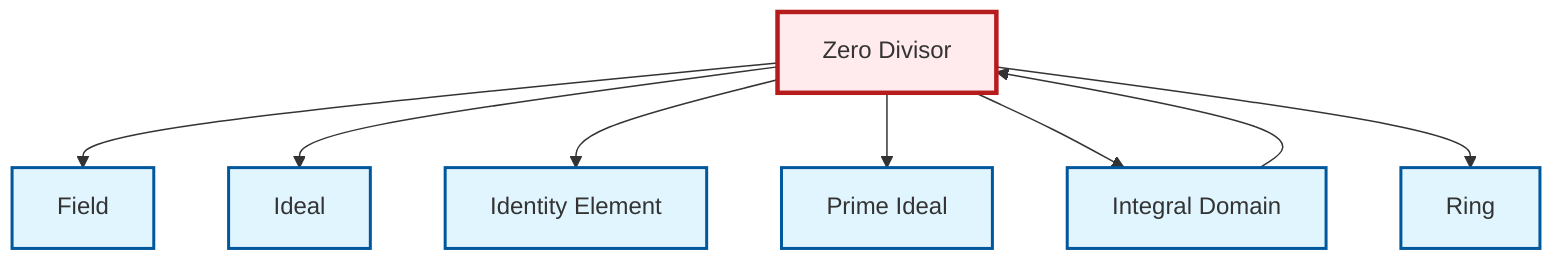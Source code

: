 graph TD
    classDef definition fill:#e1f5fe,stroke:#01579b,stroke-width:2px
    classDef theorem fill:#f3e5f5,stroke:#4a148c,stroke-width:2px
    classDef axiom fill:#fff3e0,stroke:#e65100,stroke-width:2px
    classDef example fill:#e8f5e9,stroke:#1b5e20,stroke-width:2px
    classDef current fill:#ffebee,stroke:#b71c1c,stroke-width:3px
    def-ring["Ring"]:::definition
    def-identity-element["Identity Element"]:::definition
    def-zero-divisor["Zero Divisor"]:::definition
    def-field["Field"]:::definition
    def-integral-domain["Integral Domain"]:::definition
    def-prime-ideal["Prime Ideal"]:::definition
    def-ideal["Ideal"]:::definition
    def-integral-domain --> def-zero-divisor
    def-zero-divisor --> def-field
    def-zero-divisor --> def-ideal
    def-zero-divisor --> def-identity-element
    def-zero-divisor --> def-prime-ideal
    def-zero-divisor --> def-integral-domain
    def-zero-divisor --> def-ring
    class def-zero-divisor current